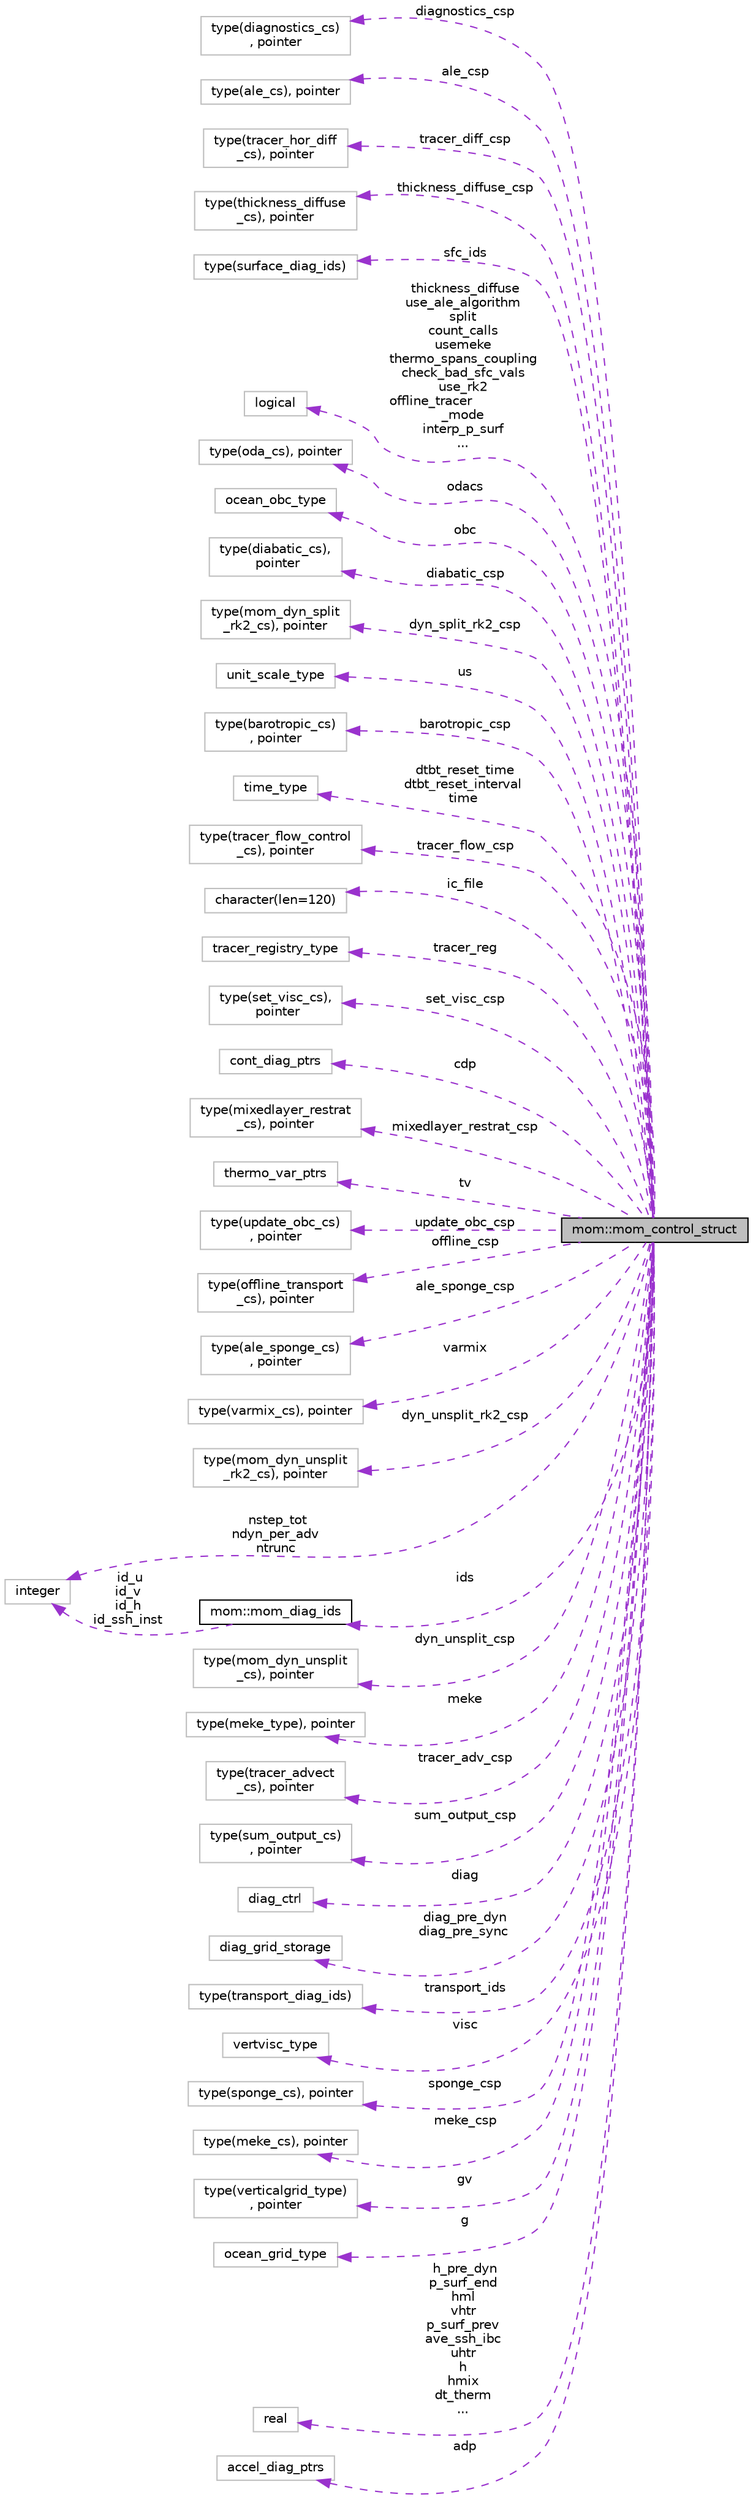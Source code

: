 digraph "mom::mom_control_struct"
{
 // INTERACTIVE_SVG=YES
 // LATEX_PDF_SIZE
  edge [fontname="Helvetica",fontsize="10",labelfontname="Helvetica",labelfontsize="10"];
  node [fontname="Helvetica",fontsize="10",shape=record];
  rankdir="LR";
  Node1 [label="mom::mom_control_struct",height=0.2,width=0.4,color="black", fillcolor="grey75", style="filled", fontcolor="black",tooltip="Control structure for the MOM module, including the variables that describe the state of the ocean."];
  Node2 -> Node1 [dir="back",color="darkorchid3",fontsize="10",style="dashed",label=" diagnostics_csp" ,fontname="Helvetica"];
  Node2 [label="type(diagnostics_cs)\l, pointer",height=0.2,width=0.4,color="grey75", fillcolor="white", style="filled",tooltip=" "];
  Node3 -> Node1 [dir="back",color="darkorchid3",fontsize="10",style="dashed",label=" ale_csp" ,fontname="Helvetica"];
  Node3 [label="type(ale_cs), pointer",height=0.2,width=0.4,color="grey75", fillcolor="white", style="filled",tooltip=" "];
  Node4 -> Node1 [dir="back",color="darkorchid3",fontsize="10",style="dashed",label=" tracer_diff_csp" ,fontname="Helvetica"];
  Node4 [label="type(tracer_hor_diff\l_cs), pointer",height=0.2,width=0.4,color="grey75", fillcolor="white", style="filled",tooltip=" "];
  Node5 -> Node1 [dir="back",color="darkorchid3",fontsize="10",style="dashed",label=" thickness_diffuse_csp" ,fontname="Helvetica"];
  Node5 [label="type(thickness_diffuse\l_cs), pointer",height=0.2,width=0.4,color="grey75", fillcolor="white", style="filled",tooltip=" "];
  Node6 -> Node1 [dir="back",color="darkorchid3",fontsize="10",style="dashed",label=" sfc_ids" ,fontname="Helvetica"];
  Node6 [label="type(surface_diag_ids)",height=0.2,width=0.4,color="grey75", fillcolor="white", style="filled",tooltip=" "];
  Node7 -> Node1 [dir="back",color="darkorchid3",fontsize="10",style="dashed",label=" thickness_diffuse\nuse_ale_algorithm\nsplit\ncount_calls\nusemeke\nthermo_spans_coupling\ncheck_bad_sfc_vals\nuse_rk2\noffline_tracer\l_mode\ninterp_p_surf\n..." ,fontname="Helvetica"];
  Node7 [label="logical",height=0.2,width=0.4,color="grey75", fillcolor="white", style="filled",tooltip=" "];
  Node8 -> Node1 [dir="back",color="darkorchid3",fontsize="10",style="dashed",label=" odacs" ,fontname="Helvetica"];
  Node8 [label="type(oda_cs), pointer",height=0.2,width=0.4,color="grey75", fillcolor="white", style="filled",tooltip=" "];
  Node9 -> Node1 [dir="back",color="darkorchid3",fontsize="10",style="dashed",label=" obc" ,fontname="Helvetica"];
  Node9 [label="ocean_obc_type",height=0.2,width=0.4,color="grey75", fillcolor="white", style="filled",tooltip=" "];
  Node10 -> Node1 [dir="back",color="darkorchid3",fontsize="10",style="dashed",label=" diabatic_csp" ,fontname="Helvetica"];
  Node10 [label="type(diabatic_cs),\l pointer",height=0.2,width=0.4,color="grey75", fillcolor="white", style="filled",tooltip=" "];
  Node11 -> Node1 [dir="back",color="darkorchid3",fontsize="10",style="dashed",label=" dyn_split_rk2_csp" ,fontname="Helvetica"];
  Node11 [label="type(mom_dyn_split\l_rk2_cs), pointer",height=0.2,width=0.4,color="grey75", fillcolor="white", style="filled",tooltip=" "];
  Node12 -> Node1 [dir="back",color="darkorchid3",fontsize="10",style="dashed",label=" us" ,fontname="Helvetica"];
  Node12 [label="unit_scale_type",height=0.2,width=0.4,color="grey75", fillcolor="white", style="filled",tooltip=" "];
  Node13 -> Node1 [dir="back",color="darkorchid3",fontsize="10",style="dashed",label=" barotropic_csp" ,fontname="Helvetica"];
  Node13 [label="type(barotropic_cs)\l, pointer",height=0.2,width=0.4,color="grey75", fillcolor="white", style="filled",tooltip=" "];
  Node14 -> Node1 [dir="back",color="darkorchid3",fontsize="10",style="dashed",label=" dtbt_reset_time\ndtbt_reset_interval\ntime" ,fontname="Helvetica"];
  Node14 [label="time_type",height=0.2,width=0.4,color="grey75", fillcolor="white", style="filled",tooltip=" "];
  Node15 -> Node1 [dir="back",color="darkorchid3",fontsize="10",style="dashed",label=" tracer_flow_csp" ,fontname="Helvetica"];
  Node15 [label="type(tracer_flow_control\l_cs), pointer",height=0.2,width=0.4,color="grey75", fillcolor="white", style="filled",tooltip=" "];
  Node16 -> Node1 [dir="back",color="darkorchid3",fontsize="10",style="dashed",label=" ic_file" ,fontname="Helvetica"];
  Node16 [label="character(len=120)",height=0.2,width=0.4,color="grey75", fillcolor="white", style="filled",tooltip=" "];
  Node17 -> Node1 [dir="back",color="darkorchid3",fontsize="10",style="dashed",label=" tracer_reg" ,fontname="Helvetica"];
  Node17 [label="tracer_registry_type",height=0.2,width=0.4,color="grey75", fillcolor="white", style="filled",tooltip=" "];
  Node18 -> Node1 [dir="back",color="darkorchid3",fontsize="10",style="dashed",label=" set_visc_csp" ,fontname="Helvetica"];
  Node18 [label="type(set_visc_cs),\l pointer",height=0.2,width=0.4,color="grey75", fillcolor="white", style="filled",tooltip=" "];
  Node19 -> Node1 [dir="back",color="darkorchid3",fontsize="10",style="dashed",label=" cdp" ,fontname="Helvetica"];
  Node19 [label="cont_diag_ptrs",height=0.2,width=0.4,color="grey75", fillcolor="white", style="filled",tooltip=" "];
  Node20 -> Node1 [dir="back",color="darkorchid3",fontsize="10",style="dashed",label=" mixedlayer_restrat_csp" ,fontname="Helvetica"];
  Node20 [label="type(mixedlayer_restrat\l_cs), pointer",height=0.2,width=0.4,color="grey75", fillcolor="white", style="filled",tooltip=" "];
  Node21 -> Node1 [dir="back",color="darkorchid3",fontsize="10",style="dashed",label=" tv" ,fontname="Helvetica"];
  Node21 [label="thermo_var_ptrs",height=0.2,width=0.4,color="grey75", fillcolor="white", style="filled",tooltip=" "];
  Node22 -> Node1 [dir="back",color="darkorchid3",fontsize="10",style="dashed",label=" update_obc_csp" ,fontname="Helvetica"];
  Node22 [label="type(update_obc_cs)\l, pointer",height=0.2,width=0.4,color="grey75", fillcolor="white", style="filled",tooltip=" "];
  Node23 -> Node1 [dir="back",color="darkorchid3",fontsize="10",style="dashed",label=" offline_csp" ,fontname="Helvetica"];
  Node23 [label="type(offline_transport\l_cs), pointer",height=0.2,width=0.4,color="grey75", fillcolor="white", style="filled",tooltip=" "];
  Node24 -> Node1 [dir="back",color="darkorchid3",fontsize="10",style="dashed",label=" ale_sponge_csp" ,fontname="Helvetica"];
  Node24 [label="type(ale_sponge_cs)\l, pointer",height=0.2,width=0.4,color="grey75", fillcolor="white", style="filled",tooltip=" "];
  Node25 -> Node1 [dir="back",color="darkorchid3",fontsize="10",style="dashed",label=" varmix" ,fontname="Helvetica"];
  Node25 [label="type(varmix_cs), pointer",height=0.2,width=0.4,color="grey75", fillcolor="white", style="filled",tooltip=" "];
  Node26 -> Node1 [dir="back",color="darkorchid3",fontsize="10",style="dashed",label=" dyn_unsplit_rk2_csp" ,fontname="Helvetica"];
  Node26 [label="type(mom_dyn_unsplit\l_rk2_cs), pointer",height=0.2,width=0.4,color="grey75", fillcolor="white", style="filled",tooltip=" "];
  Node27 -> Node1 [dir="back",color="darkorchid3",fontsize="10",style="dashed",label=" ids" ,fontname="Helvetica"];
  Node27 [label="mom::mom_diag_ids",height=0.2,width=0.4,color="black", fillcolor="white", style="filled",URL="$structmom_1_1mom__diag__ids.html",tooltip="A structure with diagnostic IDs of the state variables."];
  Node28 -> Node27 [dir="back",color="darkorchid3",fontsize="10",style="dashed",label=" id_u\nid_v\nid_h\nid_ssh_inst" ,fontname="Helvetica"];
  Node28 [label="integer",height=0.2,width=0.4,color="grey75", fillcolor="white", style="filled",tooltip=" "];
  Node29 -> Node1 [dir="back",color="darkorchid3",fontsize="10",style="dashed",label=" dyn_unsplit_csp" ,fontname="Helvetica"];
  Node29 [label="type(mom_dyn_unsplit\l_cs), pointer",height=0.2,width=0.4,color="grey75", fillcolor="white", style="filled",tooltip=" "];
  Node30 -> Node1 [dir="back",color="darkorchid3",fontsize="10",style="dashed",label=" meke" ,fontname="Helvetica"];
  Node30 [label="type(meke_type), pointer",height=0.2,width=0.4,color="grey75", fillcolor="white", style="filled",tooltip=" "];
  Node31 -> Node1 [dir="back",color="darkorchid3",fontsize="10",style="dashed",label=" tracer_adv_csp" ,fontname="Helvetica"];
  Node31 [label="type(tracer_advect\l_cs), pointer",height=0.2,width=0.4,color="grey75", fillcolor="white", style="filled",tooltip=" "];
  Node32 -> Node1 [dir="back",color="darkorchid3",fontsize="10",style="dashed",label=" sum_output_csp" ,fontname="Helvetica"];
  Node32 [label="type(sum_output_cs)\l, pointer",height=0.2,width=0.4,color="grey75", fillcolor="white", style="filled",tooltip=" "];
  Node33 -> Node1 [dir="back",color="darkorchid3",fontsize="10",style="dashed",label=" diag" ,fontname="Helvetica"];
  Node33 [label="diag_ctrl",height=0.2,width=0.4,color="grey75", fillcolor="white", style="filled",tooltip=" "];
  Node34 -> Node1 [dir="back",color="darkorchid3",fontsize="10",style="dashed",label=" diag_pre_dyn\ndiag_pre_sync" ,fontname="Helvetica"];
  Node34 [label="diag_grid_storage",height=0.2,width=0.4,color="grey75", fillcolor="white", style="filled",tooltip=" "];
  Node35 -> Node1 [dir="back",color="darkorchid3",fontsize="10",style="dashed",label=" transport_ids" ,fontname="Helvetica"];
  Node35 [label="type(transport_diag_ids)",height=0.2,width=0.4,color="grey75", fillcolor="white", style="filled",tooltip=" "];
  Node36 -> Node1 [dir="back",color="darkorchid3",fontsize="10",style="dashed",label=" visc" ,fontname="Helvetica"];
  Node36 [label="vertvisc_type",height=0.2,width=0.4,color="grey75", fillcolor="white", style="filled",tooltip=" "];
  Node37 -> Node1 [dir="back",color="darkorchid3",fontsize="10",style="dashed",label=" sponge_csp" ,fontname="Helvetica"];
  Node37 [label="type(sponge_cs), pointer",height=0.2,width=0.4,color="grey75", fillcolor="white", style="filled",tooltip=" "];
  Node38 -> Node1 [dir="back",color="darkorchid3",fontsize="10",style="dashed",label=" meke_csp" ,fontname="Helvetica"];
  Node38 [label="type(meke_cs), pointer",height=0.2,width=0.4,color="grey75", fillcolor="white", style="filled",tooltip=" "];
  Node28 -> Node1 [dir="back",color="darkorchid3",fontsize="10",style="dashed",label=" nstep_tot\nndyn_per_adv\nntrunc" ,fontname="Helvetica"];
  Node39 -> Node1 [dir="back",color="darkorchid3",fontsize="10",style="dashed",label=" gv" ,fontname="Helvetica"];
  Node39 [label="type(verticalgrid_type)\l, pointer",height=0.2,width=0.4,color="grey75", fillcolor="white", style="filled",tooltip=" "];
  Node40 -> Node1 [dir="back",color="darkorchid3",fontsize="10",style="dashed",label=" g" ,fontname="Helvetica"];
  Node40 [label="ocean_grid_type",height=0.2,width=0.4,color="grey75", fillcolor="white", style="filled",tooltip=" "];
  Node41 -> Node1 [dir="back",color="darkorchid3",fontsize="10",style="dashed",label=" h_pre_dyn\np_surf_end\nhml\nvhtr\np_surf_prev\nave_ssh_ibc\nuhtr\nh\nhmix\ndt_therm\n..." ,fontname="Helvetica"];
  Node41 [label="real",height=0.2,width=0.4,color="grey75", fillcolor="white", style="filled",tooltip=" "];
  Node42 -> Node1 [dir="back",color="darkorchid3",fontsize="10",style="dashed",label=" adp" ,fontname="Helvetica"];
  Node42 [label="accel_diag_ptrs",height=0.2,width=0.4,color="grey75", fillcolor="white", style="filled",tooltip=" "];
}
